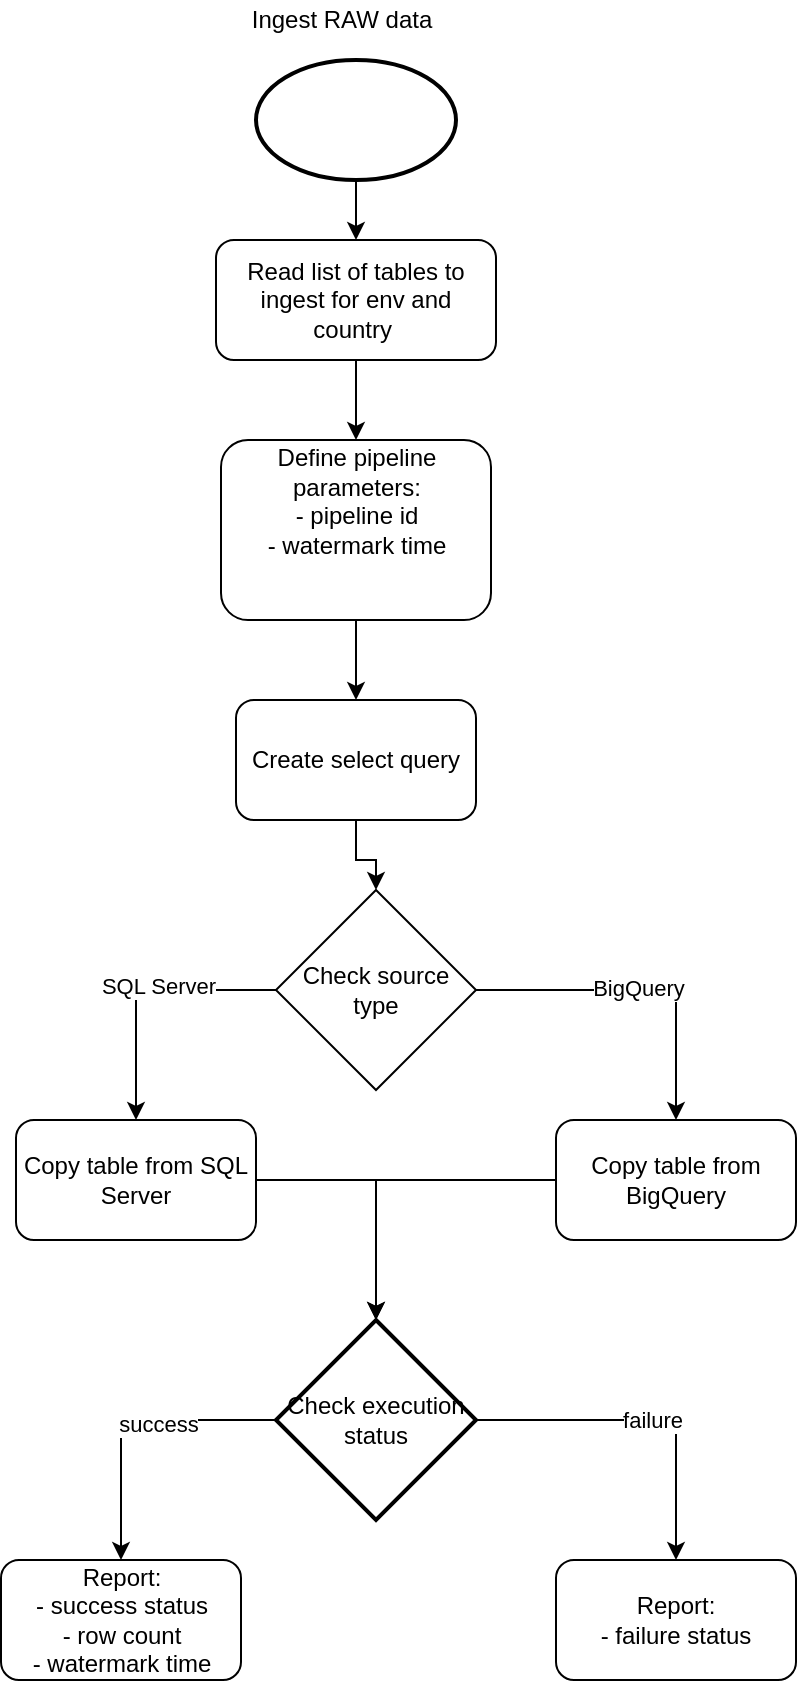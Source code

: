 <mxfile version="24.7.15">
  <diagram id="C5RBs43oDa-KdzZeNtuy" name="Page-1">
    <mxGraphModel dx="1050" dy="522" grid="1" gridSize="10" guides="1" tooltips="1" connect="1" arrows="1" fold="1" page="1" pageScale="1" pageWidth="827" pageHeight="1169" math="0" shadow="0">
      <root>
        <mxCell id="WIyWlLk6GJQsqaUBKTNV-0" />
        <mxCell id="WIyWlLk6GJQsqaUBKTNV-1" parent="WIyWlLk6GJQsqaUBKTNV-0" />
        <mxCell id="A-B3xuJIqng0p3WssyE_-26" style="edgeStyle=orthogonalEdgeStyle;rounded=0;orthogonalLoop=1;jettySize=auto;html=1;" edge="1" parent="WIyWlLk6GJQsqaUBKTNV-1" source="WIyWlLk6GJQsqaUBKTNV-3" target="A-B3xuJIqng0p3WssyE_-0">
          <mxGeometry relative="1" as="geometry" />
        </mxCell>
        <mxCell id="WIyWlLk6GJQsqaUBKTNV-3" value="Read list of tables to ingest for env and country&amp;nbsp;" style="rounded=1;whiteSpace=wrap;html=1;fontSize=12;glass=0;strokeWidth=1;shadow=0;" parent="WIyWlLk6GJQsqaUBKTNV-1" vertex="1">
          <mxGeometry x="150" y="160" width="140" height="60" as="geometry" />
        </mxCell>
        <mxCell id="A-B3xuJIqng0p3WssyE_-27" style="edgeStyle=orthogonalEdgeStyle;rounded=0;orthogonalLoop=1;jettySize=auto;html=1;" edge="1" parent="WIyWlLk6GJQsqaUBKTNV-1" source="A-B3xuJIqng0p3WssyE_-0" target="A-B3xuJIqng0p3WssyE_-9">
          <mxGeometry relative="1" as="geometry" />
        </mxCell>
        <mxCell id="A-B3xuJIqng0p3WssyE_-0" value="Define pipeline parameters:&lt;div&gt;- pipeline id&lt;/div&gt;&lt;div&gt;- watermark time&lt;/div&gt;&lt;div&gt;&lt;br&gt;&lt;div&gt;&lt;br&gt;&lt;/div&gt;&lt;/div&gt;" style="rounded=1;whiteSpace=wrap;html=1;" vertex="1" parent="WIyWlLk6GJQsqaUBKTNV-1">
          <mxGeometry x="152.5" y="260" width="135" height="90" as="geometry" />
        </mxCell>
        <mxCell id="A-B3xuJIqng0p3WssyE_-14" style="edgeStyle=orthogonalEdgeStyle;rounded=0;orthogonalLoop=1;jettySize=auto;html=1;" edge="1" parent="WIyWlLk6GJQsqaUBKTNV-1" source="A-B3xuJIqng0p3WssyE_-1" target="A-B3xuJIqng0p3WssyE_-13">
          <mxGeometry relative="1" as="geometry" />
        </mxCell>
        <mxCell id="A-B3xuJIqng0p3WssyE_-1" value="Copy table from SQL Server" style="rounded=1;whiteSpace=wrap;html=1;" vertex="1" parent="WIyWlLk6GJQsqaUBKTNV-1">
          <mxGeometry x="50" y="600" width="120" height="60" as="geometry" />
        </mxCell>
        <mxCell id="A-B3xuJIqng0p3WssyE_-15" style="edgeStyle=orthogonalEdgeStyle;rounded=0;orthogonalLoop=1;jettySize=auto;html=1;" edge="1" parent="WIyWlLk6GJQsqaUBKTNV-1" source="A-B3xuJIqng0p3WssyE_-2" target="A-B3xuJIqng0p3WssyE_-13">
          <mxGeometry relative="1" as="geometry" />
        </mxCell>
        <mxCell id="A-B3xuJIqng0p3WssyE_-2" value="Copy table from BigQuery" style="rounded=1;whiteSpace=wrap;html=1;" vertex="1" parent="WIyWlLk6GJQsqaUBKTNV-1">
          <mxGeometry x="320" y="600" width="120" height="60" as="geometry" />
        </mxCell>
        <mxCell id="A-B3xuJIqng0p3WssyE_-4" style="edgeStyle=orthogonalEdgeStyle;rounded=0;orthogonalLoop=1;jettySize=auto;html=1;" edge="1" parent="WIyWlLk6GJQsqaUBKTNV-1" source="A-B3xuJIqng0p3WssyE_-3" target="A-B3xuJIqng0p3WssyE_-1">
          <mxGeometry relative="1" as="geometry">
            <mxPoint x="103" y="370" as="targetPoint" />
          </mxGeometry>
        </mxCell>
        <mxCell id="A-B3xuJIqng0p3WssyE_-5" value="SQL Server" style="edgeLabel;html=1;align=center;verticalAlign=middle;resizable=0;points=[];" vertex="1" connectable="0" parent="A-B3xuJIqng0p3WssyE_-4">
          <mxGeometry x="-0.122" y="-2" relative="1" as="geometry">
            <mxPoint as="offset" />
          </mxGeometry>
        </mxCell>
        <mxCell id="A-B3xuJIqng0p3WssyE_-6" style="edgeStyle=orthogonalEdgeStyle;rounded=0;orthogonalLoop=1;jettySize=auto;html=1;" edge="1" parent="WIyWlLk6GJQsqaUBKTNV-1" source="A-B3xuJIqng0p3WssyE_-3" target="A-B3xuJIqng0p3WssyE_-2">
          <mxGeometry relative="1" as="geometry">
            <mxPoint x="357" y="380" as="targetPoint" />
          </mxGeometry>
        </mxCell>
        <mxCell id="A-B3xuJIqng0p3WssyE_-7" value="BigQuery" style="edgeLabel;html=1;align=center;verticalAlign=middle;resizable=0;points=[];" vertex="1" connectable="0" parent="A-B3xuJIqng0p3WssyE_-6">
          <mxGeometry x="-0.017" y="1" relative="1" as="geometry">
            <mxPoint as="offset" />
          </mxGeometry>
        </mxCell>
        <mxCell id="A-B3xuJIqng0p3WssyE_-3" value="Check source type" style="rhombus;whiteSpace=wrap;html=1;" vertex="1" parent="WIyWlLk6GJQsqaUBKTNV-1">
          <mxGeometry x="180" y="485" width="100" height="100" as="geometry" />
        </mxCell>
        <mxCell id="A-B3xuJIqng0p3WssyE_-28" style="edgeStyle=orthogonalEdgeStyle;rounded=0;orthogonalLoop=1;jettySize=auto;html=1;" edge="1" parent="WIyWlLk6GJQsqaUBKTNV-1" source="A-B3xuJIqng0p3WssyE_-9" target="A-B3xuJIqng0p3WssyE_-3">
          <mxGeometry relative="1" as="geometry" />
        </mxCell>
        <mxCell id="A-B3xuJIqng0p3WssyE_-9" value="Create select query" style="rounded=1;whiteSpace=wrap;html=1;" vertex="1" parent="WIyWlLk6GJQsqaUBKTNV-1">
          <mxGeometry x="160" y="390" width="120" height="60" as="geometry" />
        </mxCell>
        <mxCell id="A-B3xuJIqng0p3WssyE_-17" style="edgeStyle=orthogonalEdgeStyle;rounded=0;orthogonalLoop=1;jettySize=auto;html=1;" edge="1" parent="WIyWlLk6GJQsqaUBKTNV-1" source="A-B3xuJIqng0p3WssyE_-13" target="A-B3xuJIqng0p3WssyE_-16">
          <mxGeometry relative="1" as="geometry" />
        </mxCell>
        <mxCell id="A-B3xuJIqng0p3WssyE_-18" value="success" style="edgeLabel;html=1;align=center;verticalAlign=middle;resizable=0;points=[];" vertex="1" connectable="0" parent="A-B3xuJIqng0p3WssyE_-17">
          <mxGeometry x="-0.197" y="2" relative="1" as="geometry">
            <mxPoint as="offset" />
          </mxGeometry>
        </mxCell>
        <mxCell id="A-B3xuJIqng0p3WssyE_-20" style="edgeStyle=orthogonalEdgeStyle;rounded=0;orthogonalLoop=1;jettySize=auto;html=1;" edge="1" parent="WIyWlLk6GJQsqaUBKTNV-1" source="A-B3xuJIqng0p3WssyE_-13" target="A-B3xuJIqng0p3WssyE_-19">
          <mxGeometry relative="1" as="geometry" />
        </mxCell>
        <mxCell id="A-B3xuJIqng0p3WssyE_-21" value="failure" style="edgeLabel;html=1;align=center;verticalAlign=middle;resizable=0;points=[];" vertex="1" connectable="0" parent="A-B3xuJIqng0p3WssyE_-20">
          <mxGeometry x="0.033" relative="1" as="geometry">
            <mxPoint as="offset" />
          </mxGeometry>
        </mxCell>
        <mxCell id="A-B3xuJIqng0p3WssyE_-13" value="Check execution status" style="strokeWidth=2;html=1;shape=mxgraph.flowchart.decision;whiteSpace=wrap;" vertex="1" parent="WIyWlLk6GJQsqaUBKTNV-1">
          <mxGeometry x="180" y="700" width="100" height="100" as="geometry" />
        </mxCell>
        <mxCell id="A-B3xuJIqng0p3WssyE_-16" value="Report:&lt;div&gt;- success status&lt;/div&gt;&lt;div&gt;- row count&lt;/div&gt;&lt;div&gt;&lt;span style=&quot;background-color: initial;&quot;&gt;- watermark time&lt;/span&gt;&lt;/div&gt;" style="rounded=1;whiteSpace=wrap;html=1;" vertex="1" parent="WIyWlLk6GJQsqaUBKTNV-1">
          <mxGeometry x="42.5" y="820" width="120" height="60" as="geometry" />
        </mxCell>
        <mxCell id="A-B3xuJIqng0p3WssyE_-19" value="Report:&lt;div&gt;- failure status&lt;/div&gt;" style="rounded=1;whiteSpace=wrap;html=1;" vertex="1" parent="WIyWlLk6GJQsqaUBKTNV-1">
          <mxGeometry x="320" y="820" width="120" height="60" as="geometry" />
        </mxCell>
        <mxCell id="A-B3xuJIqng0p3WssyE_-23" value="Ingest RAW data" style="text;html=1;align=center;verticalAlign=middle;whiteSpace=wrap;rounded=0;" vertex="1" parent="WIyWlLk6GJQsqaUBKTNV-1">
          <mxGeometry x="157.5" y="40" width="110" height="20" as="geometry" />
        </mxCell>
        <mxCell id="A-B3xuJIqng0p3WssyE_-25" style="edgeStyle=orthogonalEdgeStyle;rounded=0;orthogonalLoop=1;jettySize=auto;html=1;" edge="1" parent="WIyWlLk6GJQsqaUBKTNV-1" source="A-B3xuJIqng0p3WssyE_-24" target="WIyWlLk6GJQsqaUBKTNV-3">
          <mxGeometry relative="1" as="geometry" />
        </mxCell>
        <mxCell id="A-B3xuJIqng0p3WssyE_-24" value="" style="strokeWidth=2;html=1;shape=mxgraph.flowchart.start_1;whiteSpace=wrap;" vertex="1" parent="WIyWlLk6GJQsqaUBKTNV-1">
          <mxGeometry x="170" y="70" width="100" height="60" as="geometry" />
        </mxCell>
      </root>
    </mxGraphModel>
  </diagram>
</mxfile>
